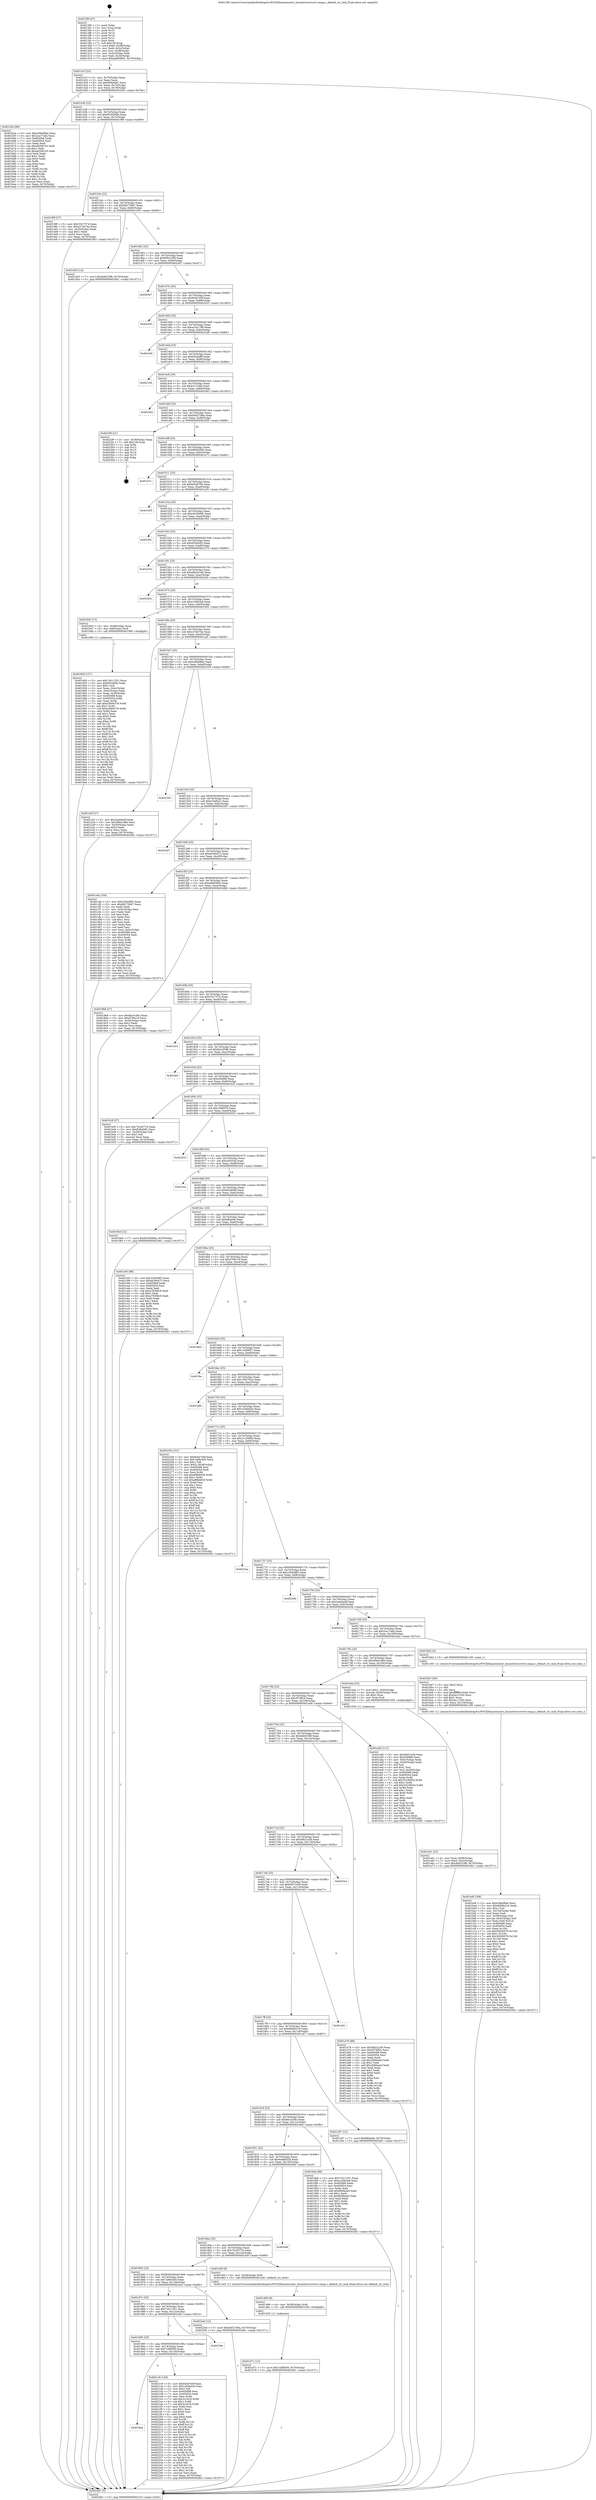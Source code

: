digraph "0x4013f0" {
  label = "0x4013f0 (/mnt/c/Users/mathe/Desktop/tcc/POCII/binaries/extr_linuxdriversrtcrtc-omap.c_default_rtc_lock_Final-ollvm.out::main(0))"
  labelloc = "t"
  node[shape=record]

  Entry [label="",width=0.3,height=0.3,shape=circle,fillcolor=black,style=filled]
  "0x40141f" [label="{
     0x40141f [23]\l
     | [instrs]\l
     &nbsp;&nbsp;0x40141f \<+3\>: mov -0x70(%rbp),%eax\l
     &nbsp;&nbsp;0x401422 \<+2\>: mov %eax,%ecx\l
     &nbsp;&nbsp;0x401424 \<+6\>: sub $0x839a0df1,%ecx\l
     &nbsp;&nbsp;0x40142a \<+3\>: mov %eax,-0x74(%rbp)\l
     &nbsp;&nbsp;0x40142d \<+3\>: mov %ecx,-0x78(%rbp)\l
     &nbsp;&nbsp;0x401430 \<+6\>: je 0000000000401b5a \<main+0x76a\>\l
  }"]
  "0x401b5a" [label="{
     0x401b5a [88]\l
     | [instrs]\l
     &nbsp;&nbsp;0x401b5a \<+5\>: mov $0xe38a08be,%eax\l
     &nbsp;&nbsp;0x401b5f \<+5\>: mov $0x2ca17eeb,%ecx\l
     &nbsp;&nbsp;0x401b64 \<+7\>: mov 0x405068,%edx\l
     &nbsp;&nbsp;0x401b6b \<+7\>: mov 0x405054,%esi\l
     &nbsp;&nbsp;0x401b72 \<+2\>: mov %edx,%edi\l
     &nbsp;&nbsp;0x401b74 \<+6\>: sub $0xe6206143,%edi\l
     &nbsp;&nbsp;0x401b7a \<+3\>: sub $0x1,%edi\l
     &nbsp;&nbsp;0x401b7d \<+6\>: add $0xe6206143,%edi\l
     &nbsp;&nbsp;0x401b83 \<+3\>: imul %edi,%edx\l
     &nbsp;&nbsp;0x401b86 \<+3\>: and $0x1,%edx\l
     &nbsp;&nbsp;0x401b89 \<+3\>: cmp $0x0,%edx\l
     &nbsp;&nbsp;0x401b8c \<+4\>: sete %r8b\l
     &nbsp;&nbsp;0x401b90 \<+3\>: cmp $0xa,%esi\l
     &nbsp;&nbsp;0x401b93 \<+4\>: setl %r9b\l
     &nbsp;&nbsp;0x401b97 \<+3\>: mov %r8b,%r10b\l
     &nbsp;&nbsp;0x401b9a \<+3\>: and %r9b,%r10b\l
     &nbsp;&nbsp;0x401b9d \<+3\>: xor %r9b,%r8b\l
     &nbsp;&nbsp;0x401ba0 \<+3\>: or %r8b,%r10b\l
     &nbsp;&nbsp;0x401ba3 \<+4\>: test $0x1,%r10b\l
     &nbsp;&nbsp;0x401ba7 \<+3\>: cmovne %ecx,%eax\l
     &nbsp;&nbsp;0x401baa \<+3\>: mov %eax,-0x70(%rbp)\l
     &nbsp;&nbsp;0x401bad \<+5\>: jmp 0000000000402461 \<main+0x1071\>\l
  }"]
  "0x401436" [label="{
     0x401436 [22]\l
     | [instrs]\l
     &nbsp;&nbsp;0x401436 \<+5\>: jmp 000000000040143b \<main+0x4b\>\l
     &nbsp;&nbsp;0x40143b \<+3\>: mov -0x74(%rbp),%eax\l
     &nbsp;&nbsp;0x40143e \<+5\>: sub $0x853926dd,%eax\l
     &nbsp;&nbsp;0x401443 \<+3\>: mov %eax,-0x7c(%rbp)\l
     &nbsp;&nbsp;0x401446 \<+6\>: je 00000000004019f9 \<main+0x609\>\l
  }"]
  Exit [label="",width=0.3,height=0.3,shape=circle,fillcolor=black,style=filled,peripheries=2]
  "0x4019f9" [label="{
     0x4019f9 [27]\l
     | [instrs]\l
     &nbsp;&nbsp;0x4019f9 \<+5\>: mov $0xf1917574,%eax\l
     &nbsp;&nbsp;0x4019fe \<+5\>: mov $0xe27eb74a,%ecx\l
     &nbsp;&nbsp;0x401a03 \<+3\>: mov -0x30(%rbp),%edx\l
     &nbsp;&nbsp;0x401a06 \<+3\>: cmp $0x1,%edx\l
     &nbsp;&nbsp;0x401a09 \<+3\>: cmovl %ecx,%eax\l
     &nbsp;&nbsp;0x401a0c \<+3\>: mov %eax,-0x70(%rbp)\l
     &nbsp;&nbsp;0x401a0f \<+5\>: jmp 0000000000402461 \<main+0x1071\>\l
  }"]
  "0x40144c" [label="{
     0x40144c [22]\l
     | [instrs]\l
     &nbsp;&nbsp;0x40144c \<+5\>: jmp 0000000000401451 \<main+0x61\>\l
     &nbsp;&nbsp;0x401451 \<+3\>: mov -0x74(%rbp),%eax\l
     &nbsp;&nbsp;0x401454 \<+5\>: sub $0x8d273667,%eax\l
     &nbsp;&nbsp;0x401459 \<+3\>: mov %eax,-0x80(%rbp)\l
     &nbsp;&nbsp;0x40145c \<+6\>: je 0000000000401d53 \<main+0x963\>\l
  }"]
  "0x4018ae" [label="{
     0x4018ae\l
  }", style=dashed]
  "0x401d53" [label="{
     0x401d53 [12]\l
     | [instrs]\l
     &nbsp;&nbsp;0x401d53 \<+7\>: movl $0x4b9233f8,-0x70(%rbp)\l
     &nbsp;&nbsp;0x401d5a \<+5\>: jmp 0000000000402461 \<main+0x1071\>\l
  }"]
  "0x401462" [label="{
     0x401462 [25]\l
     | [instrs]\l
     &nbsp;&nbsp;0x401462 \<+5\>: jmp 0000000000401467 \<main+0x77\>\l
     &nbsp;&nbsp;0x401467 \<+3\>: mov -0x74(%rbp),%eax\l
     &nbsp;&nbsp;0x40146a \<+5\>: sub $0x9991e2f0,%eax\l
     &nbsp;&nbsp;0x40146f \<+6\>: mov %eax,-0x84(%rbp)\l
     &nbsp;&nbsp;0x401475 \<+6\>: je 00000000004020d7 \<main+0xce7\>\l
  }"]
  "0x4021c6" [label="{
     0x4021c6 [144]\l
     | [instrs]\l
     &nbsp;&nbsp;0x4021c6 \<+5\>: mov $0x9cbe7e0f,%eax\l
     &nbsp;&nbsp;0x4021cb \<+5\>: mov $0x1a546d3e,%ecx\l
     &nbsp;&nbsp;0x4021d0 \<+2\>: mov $0x1,%dl\l
     &nbsp;&nbsp;0x4021d2 \<+7\>: mov 0x405068,%esi\l
     &nbsp;&nbsp;0x4021d9 \<+7\>: mov 0x405054,%edi\l
     &nbsp;&nbsp;0x4021e0 \<+3\>: mov %esi,%r8d\l
     &nbsp;&nbsp;0x4021e3 \<+7\>: add $0x3c1618,%r8d\l
     &nbsp;&nbsp;0x4021ea \<+4\>: sub $0x1,%r8d\l
     &nbsp;&nbsp;0x4021ee \<+7\>: sub $0x3c1618,%r8d\l
     &nbsp;&nbsp;0x4021f5 \<+4\>: imul %r8d,%esi\l
     &nbsp;&nbsp;0x4021f9 \<+3\>: and $0x1,%esi\l
     &nbsp;&nbsp;0x4021fc \<+3\>: cmp $0x0,%esi\l
     &nbsp;&nbsp;0x4021ff \<+4\>: sete %r9b\l
     &nbsp;&nbsp;0x402203 \<+3\>: cmp $0xa,%edi\l
     &nbsp;&nbsp;0x402206 \<+4\>: setl %r10b\l
     &nbsp;&nbsp;0x40220a \<+3\>: mov %r9b,%r11b\l
     &nbsp;&nbsp;0x40220d \<+4\>: xor $0xff,%r11b\l
     &nbsp;&nbsp;0x402211 \<+3\>: mov %r10b,%bl\l
     &nbsp;&nbsp;0x402214 \<+3\>: xor $0xff,%bl\l
     &nbsp;&nbsp;0x402217 \<+3\>: xor $0x0,%dl\l
     &nbsp;&nbsp;0x40221a \<+3\>: mov %r11b,%r14b\l
     &nbsp;&nbsp;0x40221d \<+4\>: and $0x0,%r14b\l
     &nbsp;&nbsp;0x402221 \<+3\>: and %dl,%r9b\l
     &nbsp;&nbsp;0x402224 \<+3\>: mov %bl,%r15b\l
     &nbsp;&nbsp;0x402227 \<+4\>: and $0x0,%r15b\l
     &nbsp;&nbsp;0x40222b \<+3\>: and %dl,%r10b\l
     &nbsp;&nbsp;0x40222e \<+3\>: or %r9b,%r14b\l
     &nbsp;&nbsp;0x402231 \<+3\>: or %r10b,%r15b\l
     &nbsp;&nbsp;0x402234 \<+3\>: xor %r15b,%r14b\l
     &nbsp;&nbsp;0x402237 \<+3\>: or %bl,%r11b\l
     &nbsp;&nbsp;0x40223a \<+4\>: xor $0xff,%r11b\l
     &nbsp;&nbsp;0x40223e \<+3\>: or $0x0,%dl\l
     &nbsp;&nbsp;0x402241 \<+3\>: and %dl,%r11b\l
     &nbsp;&nbsp;0x402244 \<+3\>: or %r11b,%r14b\l
     &nbsp;&nbsp;0x402247 \<+4\>: test $0x1,%r14b\l
     &nbsp;&nbsp;0x40224b \<+3\>: cmovne %ecx,%eax\l
     &nbsp;&nbsp;0x40224e \<+3\>: mov %eax,-0x70(%rbp)\l
     &nbsp;&nbsp;0x402251 \<+5\>: jmp 0000000000402461 \<main+0x1071\>\l
  }"]
  "0x4020d7" [label="{
     0x4020d7\l
  }", style=dashed]
  "0x40147b" [label="{
     0x40147b [25]\l
     | [instrs]\l
     &nbsp;&nbsp;0x40147b \<+5\>: jmp 0000000000401480 \<main+0x90\>\l
     &nbsp;&nbsp;0x401480 \<+3\>: mov -0x74(%rbp),%eax\l
     &nbsp;&nbsp;0x401483 \<+5\>: sub $0x9cbe7e0f,%eax\l
     &nbsp;&nbsp;0x401488 \<+6\>: mov %eax,-0x88(%rbp)\l
     &nbsp;&nbsp;0x40148e \<+6\>: je 0000000000402453 \<main+0x1063\>\l
  }"]
  "0x401895" [label="{
     0x401895 [25]\l
     | [instrs]\l
     &nbsp;&nbsp;0x401895 \<+5\>: jmp 000000000040189a \<main+0x4aa\>\l
     &nbsp;&nbsp;0x40189a \<+3\>: mov -0x74(%rbp),%eax\l
     &nbsp;&nbsp;0x40189d \<+5\>: sub $0x7cd6f500,%eax\l
     &nbsp;&nbsp;0x4018a2 \<+6\>: mov %eax,-0x130(%rbp)\l
     &nbsp;&nbsp;0x4018a8 \<+6\>: je 00000000004021c6 \<main+0xdd6\>\l
  }"]
  "0x402453" [label="{
     0x402453\l
  }", style=dashed]
  "0x401494" [label="{
     0x401494 [25]\l
     | [instrs]\l
     &nbsp;&nbsp;0x401494 \<+5\>: jmp 0000000000401499 \<main+0xa9\>\l
     &nbsp;&nbsp;0x401499 \<+3\>: mov -0x74(%rbp),%eax\l
     &nbsp;&nbsp;0x40149c \<+5\>: sub $0xac341798,%eax\l
     &nbsp;&nbsp;0x4014a1 \<+6\>: mov %eax,-0x8c(%rbp)\l
     &nbsp;&nbsp;0x4014a7 \<+6\>: je 00000000004023a9 \<main+0xfb9\>\l
  }"]
  "0x40230e" [label="{
     0x40230e\l
  }", style=dashed]
  "0x4023a9" [label="{
     0x4023a9\l
  }", style=dashed]
  "0x4014ad" [label="{
     0x4014ad [25]\l
     | [instrs]\l
     &nbsp;&nbsp;0x4014ad \<+5\>: jmp 00000000004014b2 \<main+0xc2\>\l
     &nbsp;&nbsp;0x4014b2 \<+3\>: mov -0x74(%rbp),%eax\l
     &nbsp;&nbsp;0x4014b5 \<+5\>: sub $0xb03aaff6,%eax\l
     &nbsp;&nbsp;0x4014ba \<+6\>: mov %eax,-0x90(%rbp)\l
     &nbsp;&nbsp;0x4014c0 \<+6\>: je 000000000040215d \<main+0xd6d\>\l
  }"]
  "0x40187c" [label="{
     0x40187c [25]\l
     | [instrs]\l
     &nbsp;&nbsp;0x40187c \<+5\>: jmp 0000000000401881 \<main+0x491\>\l
     &nbsp;&nbsp;0x401881 \<+3\>: mov -0x74(%rbp),%eax\l
     &nbsp;&nbsp;0x401884 \<+5\>: sub $0x7c011351,%eax\l
     &nbsp;&nbsp;0x401889 \<+6\>: mov %eax,-0x12c(%rbp)\l
     &nbsp;&nbsp;0x40188f \<+6\>: je 000000000040230e \<main+0xf1e\>\l
  }"]
  "0x40215d" [label="{
     0x40215d\l
  }", style=dashed]
  "0x4014c6" [label="{
     0x4014c6 [25]\l
     | [instrs]\l
     &nbsp;&nbsp;0x4014c6 \<+5\>: jmp 00000000004014cb \<main+0xdb\>\l
     &nbsp;&nbsp;0x4014cb \<+3\>: mov -0x74(%rbp),%eax\l
     &nbsp;&nbsp;0x4014ce \<+5\>: sub $0xb1c7cfda,%eax\l
     &nbsp;&nbsp;0x4014d3 \<+6\>: mov %eax,-0x94(%rbp)\l
     &nbsp;&nbsp;0x4014d9 \<+6\>: je 0000000000402442 \<main+0x1052\>\l
  }"]
  "0x4022ed" [label="{
     0x4022ed [12]\l
     | [instrs]\l
     &nbsp;&nbsp;0x4022ed \<+7\>: movl $0xb4027d9a,-0x70(%rbp)\l
     &nbsp;&nbsp;0x4022f4 \<+5\>: jmp 0000000000402461 \<main+0x1071\>\l
  }"]
  "0x402442" [label="{
     0x402442\l
  }", style=dashed]
  "0x4014df" [label="{
     0x4014df [25]\l
     | [instrs]\l
     &nbsp;&nbsp;0x4014df \<+5\>: jmp 00000000004014e4 \<main+0xf4\>\l
     &nbsp;&nbsp;0x4014e4 \<+3\>: mov -0x74(%rbp),%eax\l
     &nbsp;&nbsp;0x4014e7 \<+5\>: sub $0xb4027d9a,%eax\l
     &nbsp;&nbsp;0x4014ec \<+6\>: mov %eax,-0x98(%rbp)\l
     &nbsp;&nbsp;0x4014f2 \<+6\>: je 00000000004022f9 \<main+0xf09\>\l
  }"]
  "0x401d71" [label="{
     0x401d71 [12]\l
     | [instrs]\l
     &nbsp;&nbsp;0x401d71 \<+7\>: movl $0x7cd6f500,-0x70(%rbp)\l
     &nbsp;&nbsp;0x401d78 \<+5\>: jmp 0000000000402461 \<main+0x1071\>\l
  }"]
  "0x4022f9" [label="{
     0x4022f9 [21]\l
     | [instrs]\l
     &nbsp;&nbsp;0x4022f9 \<+3\>: mov -0x38(%rbp),%eax\l
     &nbsp;&nbsp;0x4022fc \<+7\>: add $0x128,%rsp\l
     &nbsp;&nbsp;0x402303 \<+1\>: pop %rbx\l
     &nbsp;&nbsp;0x402304 \<+2\>: pop %r12\l
     &nbsp;&nbsp;0x402306 \<+2\>: pop %r13\l
     &nbsp;&nbsp;0x402308 \<+2\>: pop %r14\l
     &nbsp;&nbsp;0x40230a \<+2\>: pop %r15\l
     &nbsp;&nbsp;0x40230c \<+1\>: pop %rbp\l
     &nbsp;&nbsp;0x40230d \<+1\>: ret\l
  }"]
  "0x4014f8" [label="{
     0x4014f8 [25]\l
     | [instrs]\l
     &nbsp;&nbsp;0x4014f8 \<+5\>: jmp 00000000004014fd \<main+0x10d\>\l
     &nbsp;&nbsp;0x4014fd \<+3\>: mov -0x74(%rbp),%eax\l
     &nbsp;&nbsp;0x401500 \<+5\>: sub $0xb6650585,%eax\l
     &nbsp;&nbsp;0x401505 \<+6\>: mov %eax,-0x9c(%rbp)\l
     &nbsp;&nbsp;0x40150b \<+6\>: je 0000000000401e7c \<main+0xa8c\>\l
  }"]
  "0x401d68" [label="{
     0x401d68 [9]\l
     | [instrs]\l
     &nbsp;&nbsp;0x401d68 \<+4\>: mov -0x58(%rbp),%rdi\l
     &nbsp;&nbsp;0x401d6c \<+5\>: call 0000000000401030 \<free@plt\>\l
     | [calls]\l
     &nbsp;&nbsp;0x401030 \{1\} (unknown)\l
  }"]
  "0x401e7c" [label="{
     0x401e7c\l
  }", style=dashed]
  "0x401511" [label="{
     0x401511 [25]\l
     | [instrs]\l
     &nbsp;&nbsp;0x401511 \<+5\>: jmp 0000000000401516 \<main+0x126\>\l
     &nbsp;&nbsp;0x401516 \<+3\>: mov -0x74(%rbp),%eax\l
     &nbsp;&nbsp;0x401519 \<+5\>: sub $0xbf2b870b,%eax\l
     &nbsp;&nbsp;0x40151e \<+6\>: mov %eax,-0xa0(%rbp)\l
     &nbsp;&nbsp;0x401524 \<+6\>: je 0000000000401e55 \<main+0xa65\>\l
  }"]
  "0x401863" [label="{
     0x401863 [25]\l
     | [instrs]\l
     &nbsp;&nbsp;0x401863 \<+5\>: jmp 0000000000401868 \<main+0x478\>\l
     &nbsp;&nbsp;0x401868 \<+3\>: mov -0x74(%rbp),%eax\l
     &nbsp;&nbsp;0x40186b \<+5\>: sub $0x7a86c0d5,%eax\l
     &nbsp;&nbsp;0x401870 \<+6\>: mov %eax,-0x128(%rbp)\l
     &nbsp;&nbsp;0x401876 \<+6\>: je 00000000004022ed \<main+0xefd\>\l
  }"]
  "0x401e55" [label="{
     0x401e55\l
  }", style=dashed]
  "0x40152a" [label="{
     0x40152a [25]\l
     | [instrs]\l
     &nbsp;&nbsp;0x40152a \<+5\>: jmp 000000000040152f \<main+0x13f\>\l
     &nbsp;&nbsp;0x40152f \<+3\>: mov -0x74(%rbp),%eax\l
     &nbsp;&nbsp;0x401532 \<+5\>: sub $0xc6c55690,%eax\l
     &nbsp;&nbsp;0x401537 \<+6\>: mov %eax,-0xa4(%rbp)\l
     &nbsp;&nbsp;0x40153d \<+6\>: je 0000000000401f02 \<main+0xb12\>\l
  }"]
  "0x401d5f" [label="{
     0x401d5f [9]\l
     | [instrs]\l
     &nbsp;&nbsp;0x401d5f \<+4\>: mov -0x58(%rbp),%rdi\l
     &nbsp;&nbsp;0x401d63 \<+5\>: call 0000000000401240 \<default_rtc_lock\>\l
     | [calls]\l
     &nbsp;&nbsp;0x401240 \{1\} (/mnt/c/Users/mathe/Desktop/tcc/POCII/binaries/extr_linuxdriversrtcrtc-omap.c_default_rtc_lock_Final-ollvm.out::default_rtc_lock)\l
  }"]
  "0x401f02" [label="{
     0x401f02\l
  }", style=dashed]
  "0x401543" [label="{
     0x401543 [25]\l
     | [instrs]\l
     &nbsp;&nbsp;0x401543 \<+5\>: jmp 0000000000401548 \<main+0x158\>\l
     &nbsp;&nbsp;0x401548 \<+3\>: mov -0x74(%rbp),%eax\l
     &nbsp;&nbsp;0x40154b \<+5\>: sub $0xd55e62f5,%eax\l
     &nbsp;&nbsp;0x401550 \<+6\>: mov %eax,-0xa8(%rbp)\l
     &nbsp;&nbsp;0x401556 \<+6\>: je 0000000000401d7d \<main+0x98d\>\l
  }"]
  "0x40184a" [label="{
     0x40184a [25]\l
     | [instrs]\l
     &nbsp;&nbsp;0x40184a \<+5\>: jmp 000000000040184f \<main+0x45f\>\l
     &nbsp;&nbsp;0x40184f \<+3\>: mov -0x74(%rbp),%eax\l
     &nbsp;&nbsp;0x401852 \<+5\>: sub $0x74245716,%eax\l
     &nbsp;&nbsp;0x401857 \<+6\>: mov %eax,-0x124(%rbp)\l
     &nbsp;&nbsp;0x40185d \<+6\>: je 0000000000401d5f \<main+0x96f\>\l
  }"]
  "0x401d7d" [label="{
     0x401d7d\l
  }", style=dashed]
  "0x40155c" [label="{
     0x40155c [25]\l
     | [instrs]\l
     &nbsp;&nbsp;0x40155c \<+5\>: jmp 0000000000401561 \<main+0x171\>\l
     &nbsp;&nbsp;0x401561 \<+3\>: mov -0x74(%rbp),%eax\l
     &nbsp;&nbsp;0x401564 \<+5\>: sub $0xddb34140,%eax\l
     &nbsp;&nbsp;0x401569 \<+6\>: mov %eax,-0xac(%rbp)\l
     &nbsp;&nbsp;0x40156f \<+6\>: je 0000000000402424 \<main+0x1034\>\l
  }"]
  "0x4020bf" [label="{
     0x4020bf\l
  }", style=dashed]
  "0x402424" [label="{
     0x402424\l
  }", style=dashed]
  "0x401575" [label="{
     0x401575 [25]\l
     | [instrs]\l
     &nbsp;&nbsp;0x401575 \<+5\>: jmp 000000000040157a \<main+0x18a\>\l
     &nbsp;&nbsp;0x40157a \<+3\>: mov -0x74(%rbp),%eax\l
     &nbsp;&nbsp;0x40157d \<+5\>: sub $0xe1d563e8,%eax\l
     &nbsp;&nbsp;0x401582 \<+6\>: mov %eax,-0xb0(%rbp)\l
     &nbsp;&nbsp;0x401588 \<+6\>: je 0000000000401943 \<main+0x553\>\l
  }"]
  "0x401bdf" [label="{
     0x401bdf [168]\l
     | [instrs]\l
     &nbsp;&nbsp;0x401bdf \<+5\>: mov $0xe38a08be,%ecx\l
     &nbsp;&nbsp;0x401be4 \<+5\>: mov $0x6b86b216,%edx\l
     &nbsp;&nbsp;0x401be9 \<+3\>: mov $0x1,%sil\l
     &nbsp;&nbsp;0x401bec \<+6\>: mov -0x134(%rbp),%edi\l
     &nbsp;&nbsp;0x401bf2 \<+3\>: imul %eax,%edi\l
     &nbsp;&nbsp;0x401bf5 \<+4\>: mov -0x58(%rbp),%r8\l
     &nbsp;&nbsp;0x401bf9 \<+4\>: movslq -0x5c(%rbp),%r9\l
     &nbsp;&nbsp;0x401bfd \<+4\>: mov %edi,(%r8,%r9,4)\l
     &nbsp;&nbsp;0x401c01 \<+7\>: mov 0x405068,%eax\l
     &nbsp;&nbsp;0x401c08 \<+7\>: mov 0x405054,%edi\l
     &nbsp;&nbsp;0x401c0f \<+3\>: mov %eax,%r10d\l
     &nbsp;&nbsp;0x401c12 \<+7\>: sub $0x30926579,%r10d\l
     &nbsp;&nbsp;0x401c19 \<+4\>: sub $0x1,%r10d\l
     &nbsp;&nbsp;0x401c1d \<+7\>: add $0x30926579,%r10d\l
     &nbsp;&nbsp;0x401c24 \<+4\>: imul %r10d,%eax\l
     &nbsp;&nbsp;0x401c28 \<+3\>: and $0x1,%eax\l
     &nbsp;&nbsp;0x401c2b \<+3\>: cmp $0x0,%eax\l
     &nbsp;&nbsp;0x401c2e \<+4\>: sete %r11b\l
     &nbsp;&nbsp;0x401c32 \<+3\>: cmp $0xa,%edi\l
     &nbsp;&nbsp;0x401c35 \<+3\>: setl %bl\l
     &nbsp;&nbsp;0x401c38 \<+3\>: mov %r11b,%r14b\l
     &nbsp;&nbsp;0x401c3b \<+4\>: xor $0xff,%r14b\l
     &nbsp;&nbsp;0x401c3f \<+3\>: mov %bl,%r15b\l
     &nbsp;&nbsp;0x401c42 \<+4\>: xor $0xff,%r15b\l
     &nbsp;&nbsp;0x401c46 \<+4\>: xor $0x1,%sil\l
     &nbsp;&nbsp;0x401c4a \<+3\>: mov %r14b,%r12b\l
     &nbsp;&nbsp;0x401c4d \<+4\>: and $0xff,%r12b\l
     &nbsp;&nbsp;0x401c51 \<+3\>: and %sil,%r11b\l
     &nbsp;&nbsp;0x401c54 \<+3\>: mov %r15b,%r13b\l
     &nbsp;&nbsp;0x401c57 \<+4\>: and $0xff,%r13b\l
     &nbsp;&nbsp;0x401c5b \<+3\>: and %sil,%bl\l
     &nbsp;&nbsp;0x401c5e \<+3\>: or %r11b,%r12b\l
     &nbsp;&nbsp;0x401c61 \<+3\>: or %bl,%r13b\l
     &nbsp;&nbsp;0x401c64 \<+3\>: xor %r13b,%r12b\l
     &nbsp;&nbsp;0x401c67 \<+3\>: or %r15b,%r14b\l
     &nbsp;&nbsp;0x401c6a \<+4\>: xor $0xff,%r14b\l
     &nbsp;&nbsp;0x401c6e \<+4\>: or $0x1,%sil\l
     &nbsp;&nbsp;0x401c72 \<+3\>: and %sil,%r14b\l
     &nbsp;&nbsp;0x401c75 \<+3\>: or %r14b,%r12b\l
     &nbsp;&nbsp;0x401c78 \<+4\>: test $0x1,%r12b\l
     &nbsp;&nbsp;0x401c7c \<+3\>: cmovne %edx,%ecx\l
     &nbsp;&nbsp;0x401c7f \<+3\>: mov %ecx,-0x70(%rbp)\l
     &nbsp;&nbsp;0x401c82 \<+5\>: jmp 0000000000402461 \<main+0x1071\>\l
  }"]
  "0x401943" [label="{
     0x401943 [13]\l
     | [instrs]\l
     &nbsp;&nbsp;0x401943 \<+4\>: mov -0x48(%rbp),%rax\l
     &nbsp;&nbsp;0x401947 \<+4\>: mov 0x8(%rax),%rdi\l
     &nbsp;&nbsp;0x40194b \<+5\>: call 0000000000401060 \<atoi@plt\>\l
     | [calls]\l
     &nbsp;&nbsp;0x401060 \{1\} (unknown)\l
  }"]
  "0x40158e" [label="{
     0x40158e [25]\l
     | [instrs]\l
     &nbsp;&nbsp;0x40158e \<+5\>: jmp 0000000000401593 \<main+0x1a3\>\l
     &nbsp;&nbsp;0x401593 \<+3\>: mov -0x74(%rbp),%eax\l
     &nbsp;&nbsp;0x401596 \<+5\>: sub $0xe27eb74a,%eax\l
     &nbsp;&nbsp;0x40159b \<+6\>: mov %eax,-0xb4(%rbp)\l
     &nbsp;&nbsp;0x4015a1 \<+6\>: je 0000000000401a2f \<main+0x63f\>\l
  }"]
  "0x401bb7" [label="{
     0x401bb7 [40]\l
     | [instrs]\l
     &nbsp;&nbsp;0x401bb7 \<+5\>: mov $0x2,%ecx\l
     &nbsp;&nbsp;0x401bbc \<+1\>: cltd\l
     &nbsp;&nbsp;0x401bbd \<+2\>: idiv %ecx\l
     &nbsp;&nbsp;0x401bbf \<+6\>: imul $0xfffffffe,%edx,%ecx\l
     &nbsp;&nbsp;0x401bc5 \<+6\>: sub $0x2ec11f20,%ecx\l
     &nbsp;&nbsp;0x401bcb \<+3\>: add $0x1,%ecx\l
     &nbsp;&nbsp;0x401bce \<+6\>: add $0x2ec11f20,%ecx\l
     &nbsp;&nbsp;0x401bd4 \<+6\>: mov %ecx,-0x134(%rbp)\l
     &nbsp;&nbsp;0x401bda \<+5\>: call 0000000000401160 \<next_i\>\l
     | [calls]\l
     &nbsp;&nbsp;0x401160 \{1\} (/mnt/c/Users/mathe/Desktop/tcc/POCII/binaries/extr_linuxdriversrtcrtc-omap.c_default_rtc_lock_Final-ollvm.out::next_i)\l
  }"]
  "0x401a2f" [label="{
     0x401a2f [27]\l
     | [instrs]\l
     &nbsp;&nbsp;0x401a2f \<+5\>: mov $0x2aa94edf,%eax\l
     &nbsp;&nbsp;0x401a34 \<+5\>: mov $0x384d1d80,%ecx\l
     &nbsp;&nbsp;0x401a39 \<+3\>: mov -0x30(%rbp),%edx\l
     &nbsp;&nbsp;0x401a3c \<+3\>: cmp $0x0,%edx\l
     &nbsp;&nbsp;0x401a3f \<+3\>: cmove %ecx,%eax\l
     &nbsp;&nbsp;0x401a42 \<+3\>: mov %eax,-0x70(%rbp)\l
     &nbsp;&nbsp;0x401a45 \<+5\>: jmp 0000000000402461 \<main+0x1071\>\l
  }"]
  "0x4015a7" [label="{
     0x4015a7 [25]\l
     | [instrs]\l
     &nbsp;&nbsp;0x4015a7 \<+5\>: jmp 00000000004015ac \<main+0x1bc\>\l
     &nbsp;&nbsp;0x4015ac \<+3\>: mov -0x74(%rbp),%eax\l
     &nbsp;&nbsp;0x4015af \<+5\>: sub $0xe38a08be,%eax\l
     &nbsp;&nbsp;0x4015b4 \<+6\>: mov %eax,-0xb8(%rbp)\l
     &nbsp;&nbsp;0x4015ba \<+6\>: je 0000000000402336 \<main+0xf46\>\l
  }"]
  "0x401a61" [label="{
     0x401a61 [23]\l
     | [instrs]\l
     &nbsp;&nbsp;0x401a61 \<+4\>: mov %rax,-0x58(%rbp)\l
     &nbsp;&nbsp;0x401a65 \<+7\>: movl $0x0,-0x5c(%rbp)\l
     &nbsp;&nbsp;0x401a6c \<+7\>: movl $0x4b9233f8,-0x70(%rbp)\l
     &nbsp;&nbsp;0x401a73 \<+5\>: jmp 0000000000402461 \<main+0x1071\>\l
  }"]
  "0x402336" [label="{
     0x402336\l
  }", style=dashed]
  "0x4015c0" [label="{
     0x4015c0 [25]\l
     | [instrs]\l
     &nbsp;&nbsp;0x4015c0 \<+5\>: jmp 00000000004015c5 \<main+0x1d5\>\l
     &nbsp;&nbsp;0x4015c5 \<+3\>: mov -0x74(%rbp),%eax\l
     &nbsp;&nbsp;0x4015c8 \<+5\>: sub $0xe74efa21,%eax\l
     &nbsp;&nbsp;0x4015cd \<+6\>: mov %eax,-0xbc(%rbp)\l
     &nbsp;&nbsp;0x4015d3 \<+6\>: je 00000000004023d7 \<main+0xfe7\>\l
  }"]
  "0x401950" [label="{
     0x401950 [157]\l
     | [instrs]\l
     &nbsp;&nbsp;0x401950 \<+5\>: mov $0x7c011351,%ecx\l
     &nbsp;&nbsp;0x401955 \<+5\>: mov $0x6554b0b,%edx\l
     &nbsp;&nbsp;0x40195a \<+3\>: mov $0x1,%sil\l
     &nbsp;&nbsp;0x40195d \<+3\>: mov %eax,-0x4c(%rbp)\l
     &nbsp;&nbsp;0x401960 \<+3\>: mov -0x4c(%rbp),%eax\l
     &nbsp;&nbsp;0x401963 \<+3\>: mov %eax,-0x30(%rbp)\l
     &nbsp;&nbsp;0x401966 \<+7\>: mov 0x405068,%eax\l
     &nbsp;&nbsp;0x40196d \<+8\>: mov 0x405054,%r8d\l
     &nbsp;&nbsp;0x401975 \<+3\>: mov %eax,%r9d\l
     &nbsp;&nbsp;0x401978 \<+7\>: add $0xe3694379,%r9d\l
     &nbsp;&nbsp;0x40197f \<+4\>: sub $0x1,%r9d\l
     &nbsp;&nbsp;0x401983 \<+7\>: sub $0xe3694379,%r9d\l
     &nbsp;&nbsp;0x40198a \<+4\>: imul %r9d,%eax\l
     &nbsp;&nbsp;0x40198e \<+3\>: and $0x1,%eax\l
     &nbsp;&nbsp;0x401991 \<+3\>: cmp $0x0,%eax\l
     &nbsp;&nbsp;0x401994 \<+4\>: sete %r10b\l
     &nbsp;&nbsp;0x401998 \<+4\>: cmp $0xa,%r8d\l
     &nbsp;&nbsp;0x40199c \<+4\>: setl %r11b\l
     &nbsp;&nbsp;0x4019a0 \<+3\>: mov %r10b,%bl\l
     &nbsp;&nbsp;0x4019a3 \<+3\>: xor $0xff,%bl\l
     &nbsp;&nbsp;0x4019a6 \<+3\>: mov %r11b,%r14b\l
     &nbsp;&nbsp;0x4019a9 \<+4\>: xor $0xff,%r14b\l
     &nbsp;&nbsp;0x4019ad \<+4\>: xor $0x1,%sil\l
     &nbsp;&nbsp;0x4019b1 \<+3\>: mov %bl,%r15b\l
     &nbsp;&nbsp;0x4019b4 \<+4\>: and $0xff,%r15b\l
     &nbsp;&nbsp;0x4019b8 \<+3\>: and %sil,%r10b\l
     &nbsp;&nbsp;0x4019bb \<+3\>: mov %r14b,%r12b\l
     &nbsp;&nbsp;0x4019be \<+4\>: and $0xff,%r12b\l
     &nbsp;&nbsp;0x4019c2 \<+3\>: and %sil,%r11b\l
     &nbsp;&nbsp;0x4019c5 \<+3\>: or %r10b,%r15b\l
     &nbsp;&nbsp;0x4019c8 \<+3\>: or %r11b,%r12b\l
     &nbsp;&nbsp;0x4019cb \<+3\>: xor %r12b,%r15b\l
     &nbsp;&nbsp;0x4019ce \<+3\>: or %r14b,%bl\l
     &nbsp;&nbsp;0x4019d1 \<+3\>: xor $0xff,%bl\l
     &nbsp;&nbsp;0x4019d4 \<+4\>: or $0x1,%sil\l
     &nbsp;&nbsp;0x4019d8 \<+3\>: and %sil,%bl\l
     &nbsp;&nbsp;0x4019db \<+3\>: or %bl,%r15b\l
     &nbsp;&nbsp;0x4019de \<+4\>: test $0x1,%r15b\l
     &nbsp;&nbsp;0x4019e2 \<+3\>: cmovne %edx,%ecx\l
     &nbsp;&nbsp;0x4019e5 \<+3\>: mov %ecx,-0x70(%rbp)\l
     &nbsp;&nbsp;0x4019e8 \<+5\>: jmp 0000000000402461 \<main+0x1071\>\l
  }"]
  "0x4023d7" [label="{
     0x4023d7\l
  }", style=dashed]
  "0x4015d9" [label="{
     0x4015d9 [25]\l
     | [instrs]\l
     &nbsp;&nbsp;0x4015d9 \<+5\>: jmp 00000000004015de \<main+0x1ee\>\l
     &nbsp;&nbsp;0x4015de \<+3\>: mov -0x74(%rbp),%eax\l
     &nbsp;&nbsp;0x4015e1 \<+5\>: sub $0xeb39cb72,%eax\l
     &nbsp;&nbsp;0x4015e6 \<+6\>: mov %eax,-0xc0(%rbp)\l
     &nbsp;&nbsp;0x4015ec \<+6\>: je 0000000000401ceb \<main+0x8fb\>\l
  }"]
  "0x401831" [label="{
     0x401831 [25]\l
     | [instrs]\l
     &nbsp;&nbsp;0x401831 \<+5\>: jmp 0000000000401836 \<main+0x446\>\l
     &nbsp;&nbsp;0x401836 \<+3\>: mov -0x74(%rbp),%eax\l
     &nbsp;&nbsp;0x401839 \<+5\>: sub $0x6ed8d329,%eax\l
     &nbsp;&nbsp;0x40183e \<+6\>: mov %eax,-0x120(%rbp)\l
     &nbsp;&nbsp;0x401844 \<+6\>: je 00000000004020bf \<main+0xccf\>\l
  }"]
  "0x401ceb" [label="{
     0x401ceb [104]\l
     | [instrs]\l
     &nbsp;&nbsp;0x401ceb \<+5\>: mov $0x2264d9f3,%eax\l
     &nbsp;&nbsp;0x401cf0 \<+5\>: mov $0x8d273667,%ecx\l
     &nbsp;&nbsp;0x401cf5 \<+2\>: xor %edx,%edx\l
     &nbsp;&nbsp;0x401cf7 \<+3\>: mov -0x5c(%rbp),%esi\l
     &nbsp;&nbsp;0x401cfa \<+2\>: mov %edx,%edi\l
     &nbsp;&nbsp;0x401cfc \<+2\>: sub %esi,%edi\l
     &nbsp;&nbsp;0x401cfe \<+2\>: mov %edx,%esi\l
     &nbsp;&nbsp;0x401d00 \<+3\>: sub $0x1,%esi\l
     &nbsp;&nbsp;0x401d03 \<+2\>: add %esi,%edi\l
     &nbsp;&nbsp;0x401d05 \<+2\>: mov %edx,%esi\l
     &nbsp;&nbsp;0x401d07 \<+2\>: sub %edi,%esi\l
     &nbsp;&nbsp;0x401d09 \<+3\>: mov %esi,-0x5c(%rbp)\l
     &nbsp;&nbsp;0x401d0c \<+7\>: mov 0x405068,%esi\l
     &nbsp;&nbsp;0x401d13 \<+7\>: mov 0x405054,%edi\l
     &nbsp;&nbsp;0x401d1a \<+3\>: sub $0x1,%edx\l
     &nbsp;&nbsp;0x401d1d \<+3\>: mov %esi,%r8d\l
     &nbsp;&nbsp;0x401d20 \<+3\>: add %edx,%r8d\l
     &nbsp;&nbsp;0x401d23 \<+4\>: imul %r8d,%esi\l
     &nbsp;&nbsp;0x401d27 \<+3\>: and $0x1,%esi\l
     &nbsp;&nbsp;0x401d2a \<+3\>: cmp $0x0,%esi\l
     &nbsp;&nbsp;0x401d2d \<+4\>: sete %r9b\l
     &nbsp;&nbsp;0x401d31 \<+3\>: cmp $0xa,%edi\l
     &nbsp;&nbsp;0x401d34 \<+4\>: setl %r10b\l
     &nbsp;&nbsp;0x401d38 \<+3\>: mov %r9b,%r11b\l
     &nbsp;&nbsp;0x401d3b \<+3\>: and %r10b,%r11b\l
     &nbsp;&nbsp;0x401d3e \<+3\>: xor %r10b,%r9b\l
     &nbsp;&nbsp;0x401d41 \<+3\>: or %r9b,%r11b\l
     &nbsp;&nbsp;0x401d44 \<+4\>: test $0x1,%r11b\l
     &nbsp;&nbsp;0x401d48 \<+3\>: cmovne %ecx,%eax\l
     &nbsp;&nbsp;0x401d4b \<+3\>: mov %eax,-0x70(%rbp)\l
     &nbsp;&nbsp;0x401d4e \<+5\>: jmp 0000000000402461 \<main+0x1071\>\l
  }"]
  "0x4015f2" [label="{
     0x4015f2 [25]\l
     | [instrs]\l
     &nbsp;&nbsp;0x4015f2 \<+5\>: jmp 00000000004015f7 \<main+0x207\>\l
     &nbsp;&nbsp;0x4015f7 \<+3\>: mov -0x74(%rbp),%eax\l
     &nbsp;&nbsp;0x4015fa \<+5\>: sub $0xedd93692,%eax\l
     &nbsp;&nbsp;0x4015ff \<+6\>: mov %eax,-0xc4(%rbp)\l
     &nbsp;&nbsp;0x401605 \<+6\>: je 00000000004018b8 \<main+0x4c8\>\l
  }"]
  "0x4018eb" [label="{
     0x4018eb [88]\l
     | [instrs]\l
     &nbsp;&nbsp;0x4018eb \<+5\>: mov $0x7c011351,%eax\l
     &nbsp;&nbsp;0x4018f0 \<+5\>: mov $0xe1d563e8,%ecx\l
     &nbsp;&nbsp;0x4018f5 \<+7\>: mov 0x405068,%edx\l
     &nbsp;&nbsp;0x4018fc \<+7\>: mov 0x405054,%esi\l
     &nbsp;&nbsp;0x401903 \<+2\>: mov %edx,%edi\l
     &nbsp;&nbsp;0x401905 \<+6\>: add $0x800feda5,%edi\l
     &nbsp;&nbsp;0x40190b \<+3\>: sub $0x1,%edi\l
     &nbsp;&nbsp;0x40190e \<+6\>: sub $0x800feda5,%edi\l
     &nbsp;&nbsp;0x401914 \<+3\>: imul %edi,%edx\l
     &nbsp;&nbsp;0x401917 \<+3\>: and $0x1,%edx\l
     &nbsp;&nbsp;0x40191a \<+3\>: cmp $0x0,%edx\l
     &nbsp;&nbsp;0x40191d \<+4\>: sete %r8b\l
     &nbsp;&nbsp;0x401921 \<+3\>: cmp $0xa,%esi\l
     &nbsp;&nbsp;0x401924 \<+4\>: setl %r9b\l
     &nbsp;&nbsp;0x401928 \<+3\>: mov %r8b,%r10b\l
     &nbsp;&nbsp;0x40192b \<+3\>: and %r9b,%r10b\l
     &nbsp;&nbsp;0x40192e \<+3\>: xor %r9b,%r8b\l
     &nbsp;&nbsp;0x401931 \<+3\>: or %r8b,%r10b\l
     &nbsp;&nbsp;0x401934 \<+4\>: test $0x1,%r10b\l
     &nbsp;&nbsp;0x401938 \<+3\>: cmovne %ecx,%eax\l
     &nbsp;&nbsp;0x40193b \<+3\>: mov %eax,-0x70(%rbp)\l
     &nbsp;&nbsp;0x40193e \<+5\>: jmp 0000000000402461 \<main+0x1071\>\l
  }"]
  "0x4018b8" [label="{
     0x4018b8 [27]\l
     | [instrs]\l
     &nbsp;&nbsp;0x4018b8 \<+5\>: mov $0x6bc3c56c,%eax\l
     &nbsp;&nbsp;0x4018bd \<+5\>: mov $0xd796c19,%ecx\l
     &nbsp;&nbsp;0x4018c2 \<+3\>: mov -0x34(%rbp),%edx\l
     &nbsp;&nbsp;0x4018c5 \<+3\>: cmp $0x2,%edx\l
     &nbsp;&nbsp;0x4018c8 \<+3\>: cmovne %ecx,%eax\l
     &nbsp;&nbsp;0x4018cb \<+3\>: mov %eax,-0x70(%rbp)\l
     &nbsp;&nbsp;0x4018ce \<+5\>: jmp 0000000000402461 \<main+0x1071\>\l
  }"]
  "0x40160b" [label="{
     0x40160b [25]\l
     | [instrs]\l
     &nbsp;&nbsp;0x40160b \<+5\>: jmp 0000000000401610 \<main+0x220\>\l
     &nbsp;&nbsp;0x401610 \<+3\>: mov -0x74(%rbp),%eax\l
     &nbsp;&nbsp;0x401613 \<+5\>: sub $0xf1917574,%eax\l
     &nbsp;&nbsp;0x401618 \<+6\>: mov %eax,-0xc8(%rbp)\l
     &nbsp;&nbsp;0x40161e \<+6\>: je 0000000000401a14 \<main+0x624\>\l
  }"]
  "0x402461" [label="{
     0x402461 [5]\l
     | [instrs]\l
     &nbsp;&nbsp;0x402461 \<+5\>: jmp 000000000040141f \<main+0x2f\>\l
  }"]
  "0x4013f0" [label="{
     0x4013f0 [47]\l
     | [instrs]\l
     &nbsp;&nbsp;0x4013f0 \<+1\>: push %rbp\l
     &nbsp;&nbsp;0x4013f1 \<+3\>: mov %rsp,%rbp\l
     &nbsp;&nbsp;0x4013f4 \<+2\>: push %r15\l
     &nbsp;&nbsp;0x4013f6 \<+2\>: push %r14\l
     &nbsp;&nbsp;0x4013f8 \<+2\>: push %r13\l
     &nbsp;&nbsp;0x4013fa \<+2\>: push %r12\l
     &nbsp;&nbsp;0x4013fc \<+1\>: push %rbx\l
     &nbsp;&nbsp;0x4013fd \<+7\>: sub $0x128,%rsp\l
     &nbsp;&nbsp;0x401404 \<+7\>: movl $0x0,-0x38(%rbp)\l
     &nbsp;&nbsp;0x40140b \<+3\>: mov %edi,-0x3c(%rbp)\l
     &nbsp;&nbsp;0x40140e \<+4\>: mov %rsi,-0x48(%rbp)\l
     &nbsp;&nbsp;0x401412 \<+3\>: mov -0x3c(%rbp),%edi\l
     &nbsp;&nbsp;0x401415 \<+3\>: mov %edi,-0x34(%rbp)\l
     &nbsp;&nbsp;0x401418 \<+7\>: movl $0xedd93692,-0x70(%rbp)\l
  }"]
  "0x401818" [label="{
     0x401818 [25]\l
     | [instrs]\l
     &nbsp;&nbsp;0x401818 \<+5\>: jmp 000000000040181d \<main+0x42d\>\l
     &nbsp;&nbsp;0x40181d \<+3\>: mov -0x74(%rbp),%eax\l
     &nbsp;&nbsp;0x401820 \<+5\>: sub $0x6bc3c56c,%eax\l
     &nbsp;&nbsp;0x401825 \<+6\>: mov %eax,-0x11c(%rbp)\l
     &nbsp;&nbsp;0x40182b \<+6\>: je 00000000004018eb \<main+0x4fb\>\l
  }"]
  "0x401a14" [label="{
     0x401a14\l
  }", style=dashed]
  "0x401624" [label="{
     0x401624 [25]\l
     | [instrs]\l
     &nbsp;&nbsp;0x401624 \<+5\>: jmp 0000000000401629 \<main+0x239\>\l
     &nbsp;&nbsp;0x401629 \<+3\>: mov -0x74(%rbp),%eax\l
     &nbsp;&nbsp;0x40162c \<+5\>: sub $0xfe2c058b,%eax\l
     &nbsp;&nbsp;0x401631 \<+6\>: mov %eax,-0xcc(%rbp)\l
     &nbsp;&nbsp;0x401637 \<+6\>: je 0000000000401fa0 \<main+0xbb0\>\l
  }"]
  "0x401c87" [label="{
     0x401c87 [12]\l
     | [instrs]\l
     &nbsp;&nbsp;0x401c87 \<+7\>: movl $0x6f6aeb6,-0x70(%rbp)\l
     &nbsp;&nbsp;0x401c8e \<+5\>: jmp 0000000000402461 \<main+0x1071\>\l
  }"]
  "0x401fa0" [label="{
     0x401fa0\l
  }", style=dashed]
  "0x40163d" [label="{
     0x40163d [25]\l
     | [instrs]\l
     &nbsp;&nbsp;0x40163d \<+5\>: jmp 0000000000401642 \<main+0x252\>\l
     &nbsp;&nbsp;0x401642 \<+3\>: mov -0x74(%rbp),%eax\l
     &nbsp;&nbsp;0x401645 \<+5\>: sub $0x456886,%eax\l
     &nbsp;&nbsp;0x40164a \<+6\>: mov %eax,-0xd0(%rbp)\l
     &nbsp;&nbsp;0x401650 \<+6\>: je 0000000000401b3f \<main+0x74f\>\l
  }"]
  "0x4017ff" [label="{
     0x4017ff [25]\l
     | [instrs]\l
     &nbsp;&nbsp;0x4017ff \<+5\>: jmp 0000000000401804 \<main+0x414\>\l
     &nbsp;&nbsp;0x401804 \<+3\>: mov -0x74(%rbp),%eax\l
     &nbsp;&nbsp;0x401807 \<+5\>: sub $0x6b86b216,%eax\l
     &nbsp;&nbsp;0x40180c \<+6\>: mov %eax,-0x118(%rbp)\l
     &nbsp;&nbsp;0x401812 \<+6\>: je 0000000000401c87 \<main+0x897\>\l
  }"]
  "0x401b3f" [label="{
     0x401b3f [27]\l
     | [instrs]\l
     &nbsp;&nbsp;0x401b3f \<+5\>: mov $0x74245716,%eax\l
     &nbsp;&nbsp;0x401b44 \<+5\>: mov $0x839a0df1,%ecx\l
     &nbsp;&nbsp;0x401b49 \<+3\>: mov -0x29(%rbp),%dl\l
     &nbsp;&nbsp;0x401b4c \<+3\>: test $0x1,%dl\l
     &nbsp;&nbsp;0x401b4f \<+3\>: cmovne %ecx,%eax\l
     &nbsp;&nbsp;0x401b52 \<+3\>: mov %eax,-0x70(%rbp)\l
     &nbsp;&nbsp;0x401b55 \<+5\>: jmp 0000000000402461 \<main+0x1071\>\l
  }"]
  "0x401656" [label="{
     0x401656 [25]\l
     | [instrs]\l
     &nbsp;&nbsp;0x401656 \<+5\>: jmp 000000000040165b \<main+0x26b\>\l
     &nbsp;&nbsp;0x40165b \<+3\>: mov -0x74(%rbp),%eax\l
     &nbsp;&nbsp;0x40165e \<+5\>: sub $0x1696974,%eax\l
     &nbsp;&nbsp;0x401663 \<+6\>: mov %eax,-0xd4(%rbp)\l
     &nbsp;&nbsp;0x401669 \<+6\>: je 0000000000402023 \<main+0xc33\>\l
  }"]
  "0x401e61" [label="{
     0x401e61\l
  }", style=dashed]
  "0x402023" [label="{
     0x402023\l
  }", style=dashed]
  "0x40166f" [label="{
     0x40166f [25]\l
     | [instrs]\l
     &nbsp;&nbsp;0x40166f \<+5\>: jmp 0000000000401674 \<main+0x284\>\l
     &nbsp;&nbsp;0x401674 \<+3\>: mov -0x74(%rbp),%eax\l
     &nbsp;&nbsp;0x401677 \<+5\>: sub $0x2e035cb,%eax\l
     &nbsp;&nbsp;0x40167c \<+6\>: mov %eax,-0xd8(%rbp)\l
     &nbsp;&nbsp;0x401682 \<+6\>: je 0000000000401fcb \<main+0xbdb\>\l
  }"]
  "0x4017e6" [label="{
     0x4017e6 [25]\l
     | [instrs]\l
     &nbsp;&nbsp;0x4017e6 \<+5\>: jmp 00000000004017eb \<main+0x3fb\>\l
     &nbsp;&nbsp;0x4017eb \<+3\>: mov -0x74(%rbp),%eax\l
     &nbsp;&nbsp;0x4017ee \<+5\>: sub $0x60f71b38,%eax\l
     &nbsp;&nbsp;0x4017f3 \<+6\>: mov %eax,-0x114(%rbp)\l
     &nbsp;&nbsp;0x4017f9 \<+6\>: je 0000000000401e61 \<main+0xa71\>\l
  }"]
  "0x401fcb" [label="{
     0x401fcb\l
  }", style=dashed]
  "0x401688" [label="{
     0x401688 [25]\l
     | [instrs]\l
     &nbsp;&nbsp;0x401688 \<+5\>: jmp 000000000040168d \<main+0x29d\>\l
     &nbsp;&nbsp;0x40168d \<+3\>: mov -0x74(%rbp),%eax\l
     &nbsp;&nbsp;0x401690 \<+5\>: sub $0x6554b0b,%eax\l
     &nbsp;&nbsp;0x401695 \<+6\>: mov %eax,-0xdc(%rbp)\l
     &nbsp;&nbsp;0x40169b \<+6\>: je 00000000004019ed \<main+0x5fd\>\l
  }"]
  "0x40232a" [label="{
     0x40232a\l
  }", style=dashed]
  "0x4019ed" [label="{
     0x4019ed [12]\l
     | [instrs]\l
     &nbsp;&nbsp;0x4019ed \<+7\>: movl $0x853926dd,-0x70(%rbp)\l
     &nbsp;&nbsp;0x4019f4 \<+5\>: jmp 0000000000402461 \<main+0x1071\>\l
  }"]
  "0x4016a1" [label="{
     0x4016a1 [25]\l
     | [instrs]\l
     &nbsp;&nbsp;0x4016a1 \<+5\>: jmp 00000000004016a6 \<main+0x2b6\>\l
     &nbsp;&nbsp;0x4016a6 \<+3\>: mov -0x74(%rbp),%eax\l
     &nbsp;&nbsp;0x4016a9 \<+5\>: sub $0x6f6aeb6,%eax\l
     &nbsp;&nbsp;0x4016ae \<+6\>: mov %eax,-0xe0(%rbp)\l
     &nbsp;&nbsp;0x4016b4 \<+6\>: je 0000000000401c93 \<main+0x8a3\>\l
  }"]
  "0x4017cd" [label="{
     0x4017cd [25]\l
     | [instrs]\l
     &nbsp;&nbsp;0x4017cd \<+5\>: jmp 00000000004017d2 \<main+0x3e2\>\l
     &nbsp;&nbsp;0x4017d2 \<+3\>: mov -0x74(%rbp),%eax\l
     &nbsp;&nbsp;0x4017d5 \<+5\>: sub $0x4fd31a39,%eax\l
     &nbsp;&nbsp;0x4017da \<+6\>: mov %eax,-0x110(%rbp)\l
     &nbsp;&nbsp;0x4017e0 \<+6\>: je 000000000040232a \<main+0xf3a\>\l
  }"]
  "0x401c93" [label="{
     0x401c93 [88]\l
     | [instrs]\l
     &nbsp;&nbsp;0x401c93 \<+5\>: mov $0x2264d9f3,%eax\l
     &nbsp;&nbsp;0x401c98 \<+5\>: mov $0xeb39cb72,%ecx\l
     &nbsp;&nbsp;0x401c9d \<+7\>: mov 0x405068,%edx\l
     &nbsp;&nbsp;0x401ca4 \<+7\>: mov 0x405054,%esi\l
     &nbsp;&nbsp;0x401cab \<+2\>: mov %edx,%edi\l
     &nbsp;&nbsp;0x401cad \<+6\>: sub $0xa78366c9,%edi\l
     &nbsp;&nbsp;0x401cb3 \<+3\>: sub $0x1,%edi\l
     &nbsp;&nbsp;0x401cb6 \<+6\>: add $0xa78366c9,%edi\l
     &nbsp;&nbsp;0x401cbc \<+3\>: imul %edi,%edx\l
     &nbsp;&nbsp;0x401cbf \<+3\>: and $0x1,%edx\l
     &nbsp;&nbsp;0x401cc2 \<+3\>: cmp $0x0,%edx\l
     &nbsp;&nbsp;0x401cc5 \<+4\>: sete %r8b\l
     &nbsp;&nbsp;0x401cc9 \<+3\>: cmp $0xa,%esi\l
     &nbsp;&nbsp;0x401ccc \<+4\>: setl %r9b\l
     &nbsp;&nbsp;0x401cd0 \<+3\>: mov %r8b,%r10b\l
     &nbsp;&nbsp;0x401cd3 \<+3\>: and %r9b,%r10b\l
     &nbsp;&nbsp;0x401cd6 \<+3\>: xor %r9b,%r8b\l
     &nbsp;&nbsp;0x401cd9 \<+3\>: or %r8b,%r10b\l
     &nbsp;&nbsp;0x401cdc \<+4\>: test $0x1,%r10b\l
     &nbsp;&nbsp;0x401ce0 \<+3\>: cmovne %ecx,%eax\l
     &nbsp;&nbsp;0x401ce3 \<+3\>: mov %eax,-0x70(%rbp)\l
     &nbsp;&nbsp;0x401ce6 \<+5\>: jmp 0000000000402461 \<main+0x1071\>\l
  }"]
  "0x4016ba" [label="{
     0x4016ba [25]\l
     | [instrs]\l
     &nbsp;&nbsp;0x4016ba \<+5\>: jmp 00000000004016bf \<main+0x2cf\>\l
     &nbsp;&nbsp;0x4016bf \<+3\>: mov -0x74(%rbp),%eax\l
     &nbsp;&nbsp;0x4016c2 \<+5\>: sub $0xd796c19,%eax\l
     &nbsp;&nbsp;0x4016c7 \<+6\>: mov %eax,-0xe4(%rbp)\l
     &nbsp;&nbsp;0x4016cd \<+6\>: je 00000000004018d3 \<main+0x4e3\>\l
  }"]
  "0x401a78" [label="{
     0x401a78 [88]\l
     | [instrs]\l
     &nbsp;&nbsp;0x401a78 \<+5\>: mov $0x4fd31a39,%eax\l
     &nbsp;&nbsp;0x401a7d \<+5\>: mov $0x3f75ff1b,%ecx\l
     &nbsp;&nbsp;0x401a82 \<+7\>: mov 0x405068,%edx\l
     &nbsp;&nbsp;0x401a89 \<+7\>: mov 0x405054,%esi\l
     &nbsp;&nbsp;0x401a90 \<+2\>: mov %edx,%edi\l
     &nbsp;&nbsp;0x401a92 \<+6\>: sub $0x2bfbba44,%edi\l
     &nbsp;&nbsp;0x401a98 \<+3\>: sub $0x1,%edi\l
     &nbsp;&nbsp;0x401a9b \<+6\>: add $0x2bfbba44,%edi\l
     &nbsp;&nbsp;0x401aa1 \<+3\>: imul %edi,%edx\l
     &nbsp;&nbsp;0x401aa4 \<+3\>: and $0x1,%edx\l
     &nbsp;&nbsp;0x401aa7 \<+3\>: cmp $0x0,%edx\l
     &nbsp;&nbsp;0x401aaa \<+4\>: sete %r8b\l
     &nbsp;&nbsp;0x401aae \<+3\>: cmp $0xa,%esi\l
     &nbsp;&nbsp;0x401ab1 \<+4\>: setl %r9b\l
     &nbsp;&nbsp;0x401ab5 \<+3\>: mov %r8b,%r10b\l
     &nbsp;&nbsp;0x401ab8 \<+3\>: and %r9b,%r10b\l
     &nbsp;&nbsp;0x401abb \<+3\>: xor %r9b,%r8b\l
     &nbsp;&nbsp;0x401abe \<+3\>: or %r8b,%r10b\l
     &nbsp;&nbsp;0x401ac1 \<+4\>: test $0x1,%r10b\l
     &nbsp;&nbsp;0x401ac5 \<+3\>: cmovne %ecx,%eax\l
     &nbsp;&nbsp;0x401ac8 \<+3\>: mov %eax,-0x70(%rbp)\l
     &nbsp;&nbsp;0x401acb \<+5\>: jmp 0000000000402461 \<main+0x1071\>\l
  }"]
  "0x4018d3" [label="{
     0x4018d3\l
  }", style=dashed]
  "0x4016d3" [label="{
     0x4016d3 [25]\l
     | [instrs]\l
     &nbsp;&nbsp;0x4016d3 \<+5\>: jmp 00000000004016d8 \<main+0x2e8\>\l
     &nbsp;&nbsp;0x4016d8 \<+3\>: mov -0x74(%rbp),%eax\l
     &nbsp;&nbsp;0x4016db \<+5\>: sub $0x11698f27,%eax\l
     &nbsp;&nbsp;0x4016e0 \<+6\>: mov %eax,-0xe8(%rbp)\l
     &nbsp;&nbsp;0x4016e6 \<+6\>: je 0000000000401fac \<main+0xbbc\>\l
  }"]
  "0x4017b4" [label="{
     0x4017b4 [25]\l
     | [instrs]\l
     &nbsp;&nbsp;0x4017b4 \<+5\>: jmp 00000000004017b9 \<main+0x3c9\>\l
     &nbsp;&nbsp;0x4017b9 \<+3\>: mov -0x74(%rbp),%eax\l
     &nbsp;&nbsp;0x4017bc \<+5\>: sub $0x4b9233f8,%eax\l
     &nbsp;&nbsp;0x4017c1 \<+6\>: mov %eax,-0x10c(%rbp)\l
     &nbsp;&nbsp;0x4017c7 \<+6\>: je 0000000000401a78 \<main+0x688\>\l
  }"]
  "0x401fac" [label="{
     0x401fac\l
  }", style=dashed]
  "0x4016ec" [label="{
     0x4016ec [25]\l
     | [instrs]\l
     &nbsp;&nbsp;0x4016ec \<+5\>: jmp 00000000004016f1 \<main+0x301\>\l
     &nbsp;&nbsp;0x4016f1 \<+3\>: mov -0x74(%rbp),%eax\l
     &nbsp;&nbsp;0x4016f4 \<+5\>: sub $0x13637b2e,%eax\l
     &nbsp;&nbsp;0x4016f9 \<+6\>: mov %eax,-0xec(%rbp)\l
     &nbsp;&nbsp;0x4016ff \<+6\>: je 0000000000401dd5 \<main+0x9e5\>\l
  }"]
  "0x401ad0" [label="{
     0x401ad0 [111]\l
     | [instrs]\l
     &nbsp;&nbsp;0x401ad0 \<+5\>: mov $0x4fd31a39,%eax\l
     &nbsp;&nbsp;0x401ad5 \<+5\>: mov $0x456886,%ecx\l
     &nbsp;&nbsp;0x401ada \<+3\>: mov -0x5c(%rbp),%edx\l
     &nbsp;&nbsp;0x401add \<+3\>: cmp -0x50(%rbp),%edx\l
     &nbsp;&nbsp;0x401ae0 \<+4\>: setl %sil\l
     &nbsp;&nbsp;0x401ae4 \<+4\>: and $0x1,%sil\l
     &nbsp;&nbsp;0x401ae8 \<+4\>: mov %sil,-0x29(%rbp)\l
     &nbsp;&nbsp;0x401aec \<+7\>: mov 0x405068,%edx\l
     &nbsp;&nbsp;0x401af3 \<+7\>: mov 0x405054,%edi\l
     &nbsp;&nbsp;0x401afa \<+3\>: mov %edx,%r8d\l
     &nbsp;&nbsp;0x401afd \<+7\>: sub $0x53236654,%r8d\l
     &nbsp;&nbsp;0x401b04 \<+4\>: sub $0x1,%r8d\l
     &nbsp;&nbsp;0x401b08 \<+7\>: add $0x53236654,%r8d\l
     &nbsp;&nbsp;0x401b0f \<+4\>: imul %r8d,%edx\l
     &nbsp;&nbsp;0x401b13 \<+3\>: and $0x1,%edx\l
     &nbsp;&nbsp;0x401b16 \<+3\>: cmp $0x0,%edx\l
     &nbsp;&nbsp;0x401b19 \<+4\>: sete %sil\l
     &nbsp;&nbsp;0x401b1d \<+3\>: cmp $0xa,%edi\l
     &nbsp;&nbsp;0x401b20 \<+4\>: setl %r9b\l
     &nbsp;&nbsp;0x401b24 \<+3\>: mov %sil,%r10b\l
     &nbsp;&nbsp;0x401b27 \<+3\>: and %r9b,%r10b\l
     &nbsp;&nbsp;0x401b2a \<+3\>: xor %r9b,%sil\l
     &nbsp;&nbsp;0x401b2d \<+3\>: or %sil,%r10b\l
     &nbsp;&nbsp;0x401b30 \<+4\>: test $0x1,%r10b\l
     &nbsp;&nbsp;0x401b34 \<+3\>: cmovne %ecx,%eax\l
     &nbsp;&nbsp;0x401b37 \<+3\>: mov %eax,-0x70(%rbp)\l
     &nbsp;&nbsp;0x401b3a \<+5\>: jmp 0000000000402461 \<main+0x1071\>\l
  }"]
  "0x401dd5" [label="{
     0x401dd5\l
  }", style=dashed]
  "0x401705" [label="{
     0x401705 [25]\l
     | [instrs]\l
     &nbsp;&nbsp;0x401705 \<+5\>: jmp 000000000040170a \<main+0x31a\>\l
     &nbsp;&nbsp;0x40170a \<+3\>: mov -0x74(%rbp),%eax\l
     &nbsp;&nbsp;0x40170d \<+5\>: sub $0x1a546d3e,%eax\l
     &nbsp;&nbsp;0x401712 \<+6\>: mov %eax,-0xf0(%rbp)\l
     &nbsp;&nbsp;0x401718 \<+6\>: je 0000000000402256 \<main+0xe66\>\l
  }"]
  "0x40179b" [label="{
     0x40179b [25]\l
     | [instrs]\l
     &nbsp;&nbsp;0x40179b \<+5\>: jmp 00000000004017a0 \<main+0x3b0\>\l
     &nbsp;&nbsp;0x4017a0 \<+3\>: mov -0x74(%rbp),%eax\l
     &nbsp;&nbsp;0x4017a3 \<+5\>: sub $0x3f75ff1b,%eax\l
     &nbsp;&nbsp;0x4017a8 \<+6\>: mov %eax,-0x108(%rbp)\l
     &nbsp;&nbsp;0x4017ae \<+6\>: je 0000000000401ad0 \<main+0x6e0\>\l
  }"]
  "0x402256" [label="{
     0x402256 [151]\l
     | [instrs]\l
     &nbsp;&nbsp;0x402256 \<+5\>: mov $0x9cbe7e0f,%eax\l
     &nbsp;&nbsp;0x40225b \<+5\>: mov $0x7a86c0d5,%ecx\l
     &nbsp;&nbsp;0x402260 \<+2\>: mov $0x1,%dl\l
     &nbsp;&nbsp;0x402262 \<+7\>: movl $0x0,-0x38(%rbp)\l
     &nbsp;&nbsp;0x402269 \<+7\>: mov 0x405068,%esi\l
     &nbsp;&nbsp;0x402270 \<+7\>: mov 0x405054,%edi\l
     &nbsp;&nbsp;0x402277 \<+3\>: mov %esi,%r8d\l
     &nbsp;&nbsp;0x40227a \<+7\>: add $0xef8bb639,%r8d\l
     &nbsp;&nbsp;0x402281 \<+4\>: sub $0x1,%r8d\l
     &nbsp;&nbsp;0x402285 \<+7\>: sub $0xef8bb639,%r8d\l
     &nbsp;&nbsp;0x40228c \<+4\>: imul %r8d,%esi\l
     &nbsp;&nbsp;0x402290 \<+3\>: and $0x1,%esi\l
     &nbsp;&nbsp;0x402293 \<+3\>: cmp $0x0,%esi\l
     &nbsp;&nbsp;0x402296 \<+4\>: sete %r9b\l
     &nbsp;&nbsp;0x40229a \<+3\>: cmp $0xa,%edi\l
     &nbsp;&nbsp;0x40229d \<+4\>: setl %r10b\l
     &nbsp;&nbsp;0x4022a1 \<+3\>: mov %r9b,%r11b\l
     &nbsp;&nbsp;0x4022a4 \<+4\>: xor $0xff,%r11b\l
     &nbsp;&nbsp;0x4022a8 \<+3\>: mov %r10b,%bl\l
     &nbsp;&nbsp;0x4022ab \<+3\>: xor $0xff,%bl\l
     &nbsp;&nbsp;0x4022ae \<+3\>: xor $0x1,%dl\l
     &nbsp;&nbsp;0x4022b1 \<+3\>: mov %r11b,%r14b\l
     &nbsp;&nbsp;0x4022b4 \<+4\>: and $0xff,%r14b\l
     &nbsp;&nbsp;0x4022b8 \<+3\>: and %dl,%r9b\l
     &nbsp;&nbsp;0x4022bb \<+3\>: mov %bl,%r15b\l
     &nbsp;&nbsp;0x4022be \<+4\>: and $0xff,%r15b\l
     &nbsp;&nbsp;0x4022c2 \<+3\>: and %dl,%r10b\l
     &nbsp;&nbsp;0x4022c5 \<+3\>: or %r9b,%r14b\l
     &nbsp;&nbsp;0x4022c8 \<+3\>: or %r10b,%r15b\l
     &nbsp;&nbsp;0x4022cb \<+3\>: xor %r15b,%r14b\l
     &nbsp;&nbsp;0x4022ce \<+3\>: or %bl,%r11b\l
     &nbsp;&nbsp;0x4022d1 \<+4\>: xor $0xff,%r11b\l
     &nbsp;&nbsp;0x4022d5 \<+3\>: or $0x1,%dl\l
     &nbsp;&nbsp;0x4022d8 \<+3\>: and %dl,%r11b\l
     &nbsp;&nbsp;0x4022db \<+3\>: or %r11b,%r14b\l
     &nbsp;&nbsp;0x4022de \<+4\>: test $0x1,%r14b\l
     &nbsp;&nbsp;0x4022e2 \<+3\>: cmovne %ecx,%eax\l
     &nbsp;&nbsp;0x4022e5 \<+3\>: mov %eax,-0x70(%rbp)\l
     &nbsp;&nbsp;0x4022e8 \<+5\>: jmp 0000000000402461 \<main+0x1071\>\l
  }"]
  "0x40171e" [label="{
     0x40171e [25]\l
     | [instrs]\l
     &nbsp;&nbsp;0x40171e \<+5\>: jmp 0000000000401723 \<main+0x333\>\l
     &nbsp;&nbsp;0x401723 \<+3\>: mov -0x74(%rbp),%eax\l
     &nbsp;&nbsp;0x401726 \<+5\>: sub $0x21c3569d,%eax\l
     &nbsp;&nbsp;0x40172b \<+6\>: mov %eax,-0xf4(%rbp)\l
     &nbsp;&nbsp;0x401731 \<+6\>: je 00000000004021ba \<main+0xdca\>\l
  }"]
  "0x401a4a" [label="{
     0x401a4a [23]\l
     | [instrs]\l
     &nbsp;&nbsp;0x401a4a \<+7\>: movl $0x1,-0x50(%rbp)\l
     &nbsp;&nbsp;0x401a51 \<+4\>: movslq -0x50(%rbp),%rax\l
     &nbsp;&nbsp;0x401a55 \<+4\>: shl $0x2,%rax\l
     &nbsp;&nbsp;0x401a59 \<+3\>: mov %rax,%rdi\l
     &nbsp;&nbsp;0x401a5c \<+5\>: call 0000000000401050 \<malloc@plt\>\l
     | [calls]\l
     &nbsp;&nbsp;0x401050 \{1\} (unknown)\l
  }"]
  "0x4021ba" [label="{
     0x4021ba\l
  }", style=dashed]
  "0x401737" [label="{
     0x401737 [25]\l
     | [instrs]\l
     &nbsp;&nbsp;0x401737 \<+5\>: jmp 000000000040173c \<main+0x34c\>\l
     &nbsp;&nbsp;0x40173c \<+3\>: mov -0x74(%rbp),%eax\l
     &nbsp;&nbsp;0x40173f \<+5\>: sub $0x2264d9f3,%eax\l
     &nbsp;&nbsp;0x401744 \<+6\>: mov %eax,-0xf8(%rbp)\l
     &nbsp;&nbsp;0x40174a \<+6\>: je 0000000000402390 \<main+0xfa0\>\l
  }"]
  "0x401782" [label="{
     0x401782 [25]\l
     | [instrs]\l
     &nbsp;&nbsp;0x401782 \<+5\>: jmp 0000000000401787 \<main+0x397\>\l
     &nbsp;&nbsp;0x401787 \<+3\>: mov -0x74(%rbp),%eax\l
     &nbsp;&nbsp;0x40178a \<+5\>: sub $0x384d1d80,%eax\l
     &nbsp;&nbsp;0x40178f \<+6\>: mov %eax,-0x104(%rbp)\l
     &nbsp;&nbsp;0x401795 \<+6\>: je 0000000000401a4a \<main+0x65a\>\l
  }"]
  "0x402390" [label="{
     0x402390\l
  }", style=dashed]
  "0x401750" [label="{
     0x401750 [25]\l
     | [instrs]\l
     &nbsp;&nbsp;0x401750 \<+5\>: jmp 0000000000401755 \<main+0x365\>\l
     &nbsp;&nbsp;0x401755 \<+3\>: mov -0x74(%rbp),%eax\l
     &nbsp;&nbsp;0x401758 \<+5\>: sub $0x2aa94edf,%eax\l
     &nbsp;&nbsp;0x40175d \<+6\>: mov %eax,-0xfc(%rbp)\l
     &nbsp;&nbsp;0x401763 \<+6\>: je 00000000004020cb \<main+0xcdb\>\l
  }"]
  "0x401bb2" [label="{
     0x401bb2 [5]\l
     | [instrs]\l
     &nbsp;&nbsp;0x401bb2 \<+5\>: call 0000000000401160 \<next_i\>\l
     | [calls]\l
     &nbsp;&nbsp;0x401160 \{1\} (/mnt/c/Users/mathe/Desktop/tcc/POCII/binaries/extr_linuxdriversrtcrtc-omap.c_default_rtc_lock_Final-ollvm.out::next_i)\l
  }"]
  "0x4020cb" [label="{
     0x4020cb\l
  }", style=dashed]
  "0x401769" [label="{
     0x401769 [25]\l
     | [instrs]\l
     &nbsp;&nbsp;0x401769 \<+5\>: jmp 000000000040176e \<main+0x37e\>\l
     &nbsp;&nbsp;0x40176e \<+3\>: mov -0x74(%rbp),%eax\l
     &nbsp;&nbsp;0x401771 \<+5\>: sub $0x2ca17eeb,%eax\l
     &nbsp;&nbsp;0x401776 \<+6\>: mov %eax,-0x100(%rbp)\l
     &nbsp;&nbsp;0x40177c \<+6\>: je 0000000000401bb2 \<main+0x7c2\>\l
  }"]
  Entry -> "0x4013f0" [label=" 1"]
  "0x40141f" -> "0x401b5a" [label=" 1"]
  "0x40141f" -> "0x401436" [label=" 23"]
  "0x4022f9" -> Exit [label=" 1"]
  "0x401436" -> "0x4019f9" [label=" 1"]
  "0x401436" -> "0x40144c" [label=" 22"]
  "0x4022ed" -> "0x402461" [label=" 1"]
  "0x40144c" -> "0x401d53" [label=" 1"]
  "0x40144c" -> "0x401462" [label=" 21"]
  "0x402256" -> "0x402461" [label=" 1"]
  "0x401462" -> "0x4020d7" [label=" 0"]
  "0x401462" -> "0x40147b" [label=" 21"]
  "0x4021c6" -> "0x402461" [label=" 1"]
  "0x40147b" -> "0x402453" [label=" 0"]
  "0x40147b" -> "0x401494" [label=" 21"]
  "0x401895" -> "0x4021c6" [label=" 1"]
  "0x401494" -> "0x4023a9" [label=" 0"]
  "0x401494" -> "0x4014ad" [label=" 21"]
  "0x401895" -> "0x4018ae" [label=" 0"]
  "0x4014ad" -> "0x40215d" [label=" 0"]
  "0x4014ad" -> "0x4014c6" [label=" 21"]
  "0x40187c" -> "0x40230e" [label=" 0"]
  "0x4014c6" -> "0x402442" [label=" 0"]
  "0x4014c6" -> "0x4014df" [label=" 21"]
  "0x40187c" -> "0x401895" [label=" 1"]
  "0x4014df" -> "0x4022f9" [label=" 1"]
  "0x4014df" -> "0x4014f8" [label=" 20"]
  "0x401863" -> "0x4022ed" [label=" 1"]
  "0x4014f8" -> "0x401e7c" [label=" 0"]
  "0x4014f8" -> "0x401511" [label=" 20"]
  "0x401863" -> "0x40187c" [label=" 1"]
  "0x401511" -> "0x401e55" [label=" 0"]
  "0x401511" -> "0x40152a" [label=" 20"]
  "0x401d71" -> "0x402461" [label=" 1"]
  "0x40152a" -> "0x401f02" [label=" 0"]
  "0x40152a" -> "0x401543" [label=" 20"]
  "0x401d68" -> "0x401d71" [label=" 1"]
  "0x401543" -> "0x401d7d" [label=" 0"]
  "0x401543" -> "0x40155c" [label=" 20"]
  "0x40184a" -> "0x401863" [label=" 2"]
  "0x40155c" -> "0x402424" [label=" 0"]
  "0x40155c" -> "0x401575" [label=" 20"]
  "0x40184a" -> "0x401d5f" [label=" 1"]
  "0x401575" -> "0x401943" [label=" 1"]
  "0x401575" -> "0x40158e" [label=" 19"]
  "0x401831" -> "0x40184a" [label=" 3"]
  "0x40158e" -> "0x401a2f" [label=" 1"]
  "0x40158e" -> "0x4015a7" [label=" 18"]
  "0x401831" -> "0x4020bf" [label=" 0"]
  "0x4015a7" -> "0x402336" [label=" 0"]
  "0x4015a7" -> "0x4015c0" [label=" 18"]
  "0x401d5f" -> "0x401d68" [label=" 1"]
  "0x4015c0" -> "0x4023d7" [label=" 0"]
  "0x4015c0" -> "0x4015d9" [label=" 18"]
  "0x401d53" -> "0x402461" [label=" 1"]
  "0x4015d9" -> "0x401ceb" [label=" 1"]
  "0x4015d9" -> "0x4015f2" [label=" 17"]
  "0x401ceb" -> "0x402461" [label=" 1"]
  "0x4015f2" -> "0x4018b8" [label=" 1"]
  "0x4015f2" -> "0x40160b" [label=" 16"]
  "0x4018b8" -> "0x402461" [label=" 1"]
  "0x4013f0" -> "0x40141f" [label=" 1"]
  "0x402461" -> "0x40141f" [label=" 23"]
  "0x401c93" -> "0x402461" [label=" 1"]
  "0x40160b" -> "0x401a14" [label=" 0"]
  "0x40160b" -> "0x401624" [label=" 16"]
  "0x401bdf" -> "0x402461" [label=" 1"]
  "0x401624" -> "0x401fa0" [label=" 0"]
  "0x401624" -> "0x40163d" [label=" 16"]
  "0x401bb7" -> "0x401bdf" [label=" 1"]
  "0x40163d" -> "0x401b3f" [label=" 2"]
  "0x40163d" -> "0x401656" [label=" 14"]
  "0x401b5a" -> "0x402461" [label=" 1"]
  "0x401656" -> "0x402023" [label=" 0"]
  "0x401656" -> "0x40166f" [label=" 14"]
  "0x401b3f" -> "0x402461" [label=" 2"]
  "0x40166f" -> "0x401fcb" [label=" 0"]
  "0x40166f" -> "0x401688" [label=" 14"]
  "0x401a78" -> "0x402461" [label=" 2"]
  "0x401688" -> "0x4019ed" [label=" 1"]
  "0x401688" -> "0x4016a1" [label=" 13"]
  "0x401a61" -> "0x402461" [label=" 1"]
  "0x4016a1" -> "0x401c93" [label=" 1"]
  "0x4016a1" -> "0x4016ba" [label=" 12"]
  "0x401a2f" -> "0x402461" [label=" 1"]
  "0x4016ba" -> "0x4018d3" [label=" 0"]
  "0x4016ba" -> "0x4016d3" [label=" 12"]
  "0x4019f9" -> "0x402461" [label=" 1"]
  "0x4016d3" -> "0x401fac" [label=" 0"]
  "0x4016d3" -> "0x4016ec" [label=" 12"]
  "0x401950" -> "0x402461" [label=" 1"]
  "0x4016ec" -> "0x401dd5" [label=" 0"]
  "0x4016ec" -> "0x401705" [label=" 12"]
  "0x401943" -> "0x401950" [label=" 1"]
  "0x401705" -> "0x402256" [label=" 1"]
  "0x401705" -> "0x40171e" [label=" 11"]
  "0x401818" -> "0x401831" [label=" 3"]
  "0x40171e" -> "0x4021ba" [label=" 0"]
  "0x40171e" -> "0x401737" [label=" 11"]
  "0x401818" -> "0x4018eb" [label=" 1"]
  "0x401737" -> "0x402390" [label=" 0"]
  "0x401737" -> "0x401750" [label=" 11"]
  "0x4017ff" -> "0x401818" [label=" 4"]
  "0x401750" -> "0x4020cb" [label=" 0"]
  "0x401750" -> "0x401769" [label=" 11"]
  "0x4017ff" -> "0x401c87" [label=" 1"]
  "0x401769" -> "0x401bb2" [label=" 1"]
  "0x401769" -> "0x401782" [label=" 10"]
  "0x401c87" -> "0x402461" [label=" 1"]
  "0x401782" -> "0x401a4a" [label=" 1"]
  "0x401782" -> "0x40179b" [label=" 9"]
  "0x4018eb" -> "0x402461" [label=" 1"]
  "0x40179b" -> "0x401ad0" [label=" 2"]
  "0x40179b" -> "0x4017b4" [label=" 7"]
  "0x4019ed" -> "0x402461" [label=" 1"]
  "0x4017b4" -> "0x401a78" [label=" 2"]
  "0x4017b4" -> "0x4017cd" [label=" 5"]
  "0x401a4a" -> "0x401a61" [label=" 1"]
  "0x4017cd" -> "0x40232a" [label=" 0"]
  "0x4017cd" -> "0x4017e6" [label=" 5"]
  "0x401ad0" -> "0x402461" [label=" 2"]
  "0x4017e6" -> "0x401e61" [label=" 0"]
  "0x4017e6" -> "0x4017ff" [label=" 5"]
  "0x401bb2" -> "0x401bb7" [label=" 1"]
}
